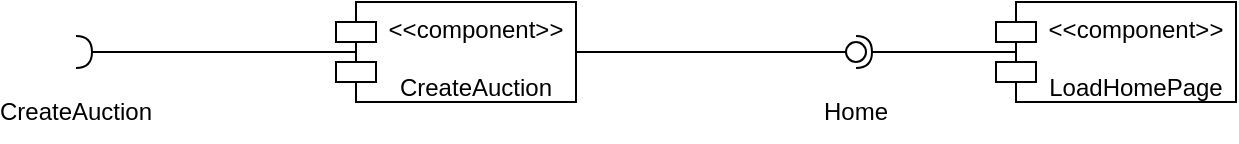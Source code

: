 <mxfile version="25.0.2">
  <diagram name="Seite-1" id="Qm2-Bqmi-lopfqbqpgck">
    <mxGraphModel dx="1050" dy="621" grid="1" gridSize="10" guides="1" tooltips="1" connect="1" arrows="1" fold="1" page="1" pageScale="1" pageWidth="827" pageHeight="1169" math="0" shadow="0">
      <root>
        <mxCell id="0" />
        <mxCell id="1" parent="0" />
        <mxCell id="0Byo1_l_bXJWL9ly40jb-1" value="" style="rounded=0;orthogonalLoop=1;jettySize=auto;html=1;endArrow=halfCircle;endFill=0;endSize=6;strokeWidth=1;sketch=0;fontSize=12;curved=1;" parent="1" source="0Byo1_l_bXJWL9ly40jb-5" target="0Byo1_l_bXJWL9ly40jb-2" edge="1">
          <mxGeometry relative="1" as="geometry">
            <mxPoint x="115" y="285" as="sourcePoint" />
          </mxGeometry>
        </mxCell>
        <mxCell id="0Byo1_l_bXJWL9ly40jb-2" value="" style="ellipse;whiteSpace=wrap;html=1;align=center;aspect=fixed;fillColor=none;strokeColor=none;resizable=0;perimeter=centerPerimeter;rotatable=0;allowArrows=0;points=[];outlineConnect=1;" parent="1" vertex="1">
          <mxGeometry x="90" y="280" width="10" height="10" as="geometry" />
        </mxCell>
        <mxCell id="0Byo1_l_bXJWL9ly40jb-3" value="&amp;lt;&amp;lt;component&amp;gt;&amp;gt;&lt;div&gt;&lt;br&gt;&lt;/div&gt;&lt;div&gt;CreateAuction&lt;/div&gt;" style="shape=module;align=left;spacingLeft=20;align=center;verticalAlign=top;whiteSpace=wrap;html=1;" parent="1" vertex="1">
          <mxGeometry x="210" y="260" width="120" height="50" as="geometry" />
        </mxCell>
        <mxCell id="0Byo1_l_bXJWL9ly40jb-4" value="CreateAuction" style="text;html=1;align=center;verticalAlign=middle;whiteSpace=wrap;rounded=0;" parent="1" vertex="1">
          <mxGeometry x="50" y="300" width="60" height="30" as="geometry" />
        </mxCell>
        <mxCell id="0Byo1_l_bXJWL9ly40jb-5" value="" style="line;strokeWidth=1;fillColor=none;align=left;verticalAlign=middle;spacingTop=-1;spacingLeft=3;spacingRight=3;rotatable=0;labelPosition=right;points=[];portConstraint=eastwest;strokeColor=inherit;" parent="1" vertex="1">
          <mxGeometry x="95" y="281" width="125" height="8" as="geometry" />
        </mxCell>
        <mxCell id="0Byo1_l_bXJWL9ly40jb-6" value="" style="rounded=0;orthogonalLoop=1;jettySize=auto;html=1;endArrow=halfCircle;endFill=0;endSize=6;strokeWidth=1;sketch=0;fontSize=12;curved=1;" parent="1" target="0Byo1_l_bXJWL9ly40jb-7" edge="1">
          <mxGeometry relative="1" as="geometry">
            <mxPoint x="100" y="285" as="sourcePoint" />
          </mxGeometry>
        </mxCell>
        <mxCell id="0Byo1_l_bXJWL9ly40jb-7" value="" style="ellipse;whiteSpace=wrap;html=1;align=center;aspect=fixed;fillColor=none;strokeColor=none;resizable=0;perimeter=centerPerimeter;rotatable=0;allowArrows=0;points=[];outlineConnect=1;" parent="1" vertex="1">
          <mxGeometry x="75" y="280" width="10" height="10" as="geometry" />
        </mxCell>
        <mxCell id="0Byo1_l_bXJWL9ly40jb-8" value="" style="rounded=0;orthogonalLoop=1;jettySize=auto;html=1;endArrow=halfCircle;endFill=0;endSize=6;strokeWidth=1;sketch=0;" parent="1" source="0Byo1_l_bXJWL9ly40jb-12" target="0Byo1_l_bXJWL9ly40jb-10" edge="1">
          <mxGeometry relative="1" as="geometry">
            <mxPoint x="490" y="285" as="sourcePoint" />
          </mxGeometry>
        </mxCell>
        <mxCell id="0Byo1_l_bXJWL9ly40jb-9" value="" style="rounded=0;orthogonalLoop=1;jettySize=auto;html=1;endArrow=oval;endFill=0;sketch=0;sourcePerimeterSpacing=0;targetPerimeterSpacing=0;endSize=10;exitX=1;exitY=0.5;exitDx=0;exitDy=0;" parent="1" source="0Byo1_l_bXJWL9ly40jb-3" target="0Byo1_l_bXJWL9ly40jb-10" edge="1">
          <mxGeometry relative="1" as="geometry">
            <mxPoint x="450" y="285" as="sourcePoint" />
          </mxGeometry>
        </mxCell>
        <mxCell id="0Byo1_l_bXJWL9ly40jb-10" value="" style="ellipse;whiteSpace=wrap;html=1;align=center;aspect=fixed;fillColor=none;strokeColor=none;resizable=0;perimeter=centerPerimeter;rotatable=0;allowArrows=0;points=[];outlineConnect=1;" parent="1" vertex="1">
          <mxGeometry x="465" y="280" width="10" height="10" as="geometry" />
        </mxCell>
        <mxCell id="0Byo1_l_bXJWL9ly40jb-11" value="Home" style="text;html=1;align=center;verticalAlign=middle;whiteSpace=wrap;rounded=0;" parent="1" vertex="1">
          <mxGeometry x="440" y="300" width="60" height="30" as="geometry" />
        </mxCell>
        <mxCell id="0Byo1_l_bXJWL9ly40jb-12" value="&amp;lt;&amp;lt;component&amp;gt;&amp;gt;&lt;div&gt;&lt;br&gt;&lt;/div&gt;&lt;div&gt;LoadHomePage&lt;/div&gt;" style="shape=module;align=left;spacingLeft=20;align=center;verticalAlign=top;whiteSpace=wrap;html=1;" parent="1" vertex="1">
          <mxGeometry x="540" y="260" width="120" height="50" as="geometry" />
        </mxCell>
        <mxCell id="0Byo1_l_bXJWL9ly40jb-13" value="" style="line;strokeWidth=1;fillColor=none;align=left;verticalAlign=middle;spacingTop=-1;spacingLeft=3;spacingRight=3;rotatable=0;labelPosition=right;points=[];portConstraint=eastwest;strokeColor=inherit;" parent="1" vertex="1">
          <mxGeometry x="540" y="281" width="10" height="8" as="geometry" />
        </mxCell>
      </root>
    </mxGraphModel>
  </diagram>
</mxfile>
